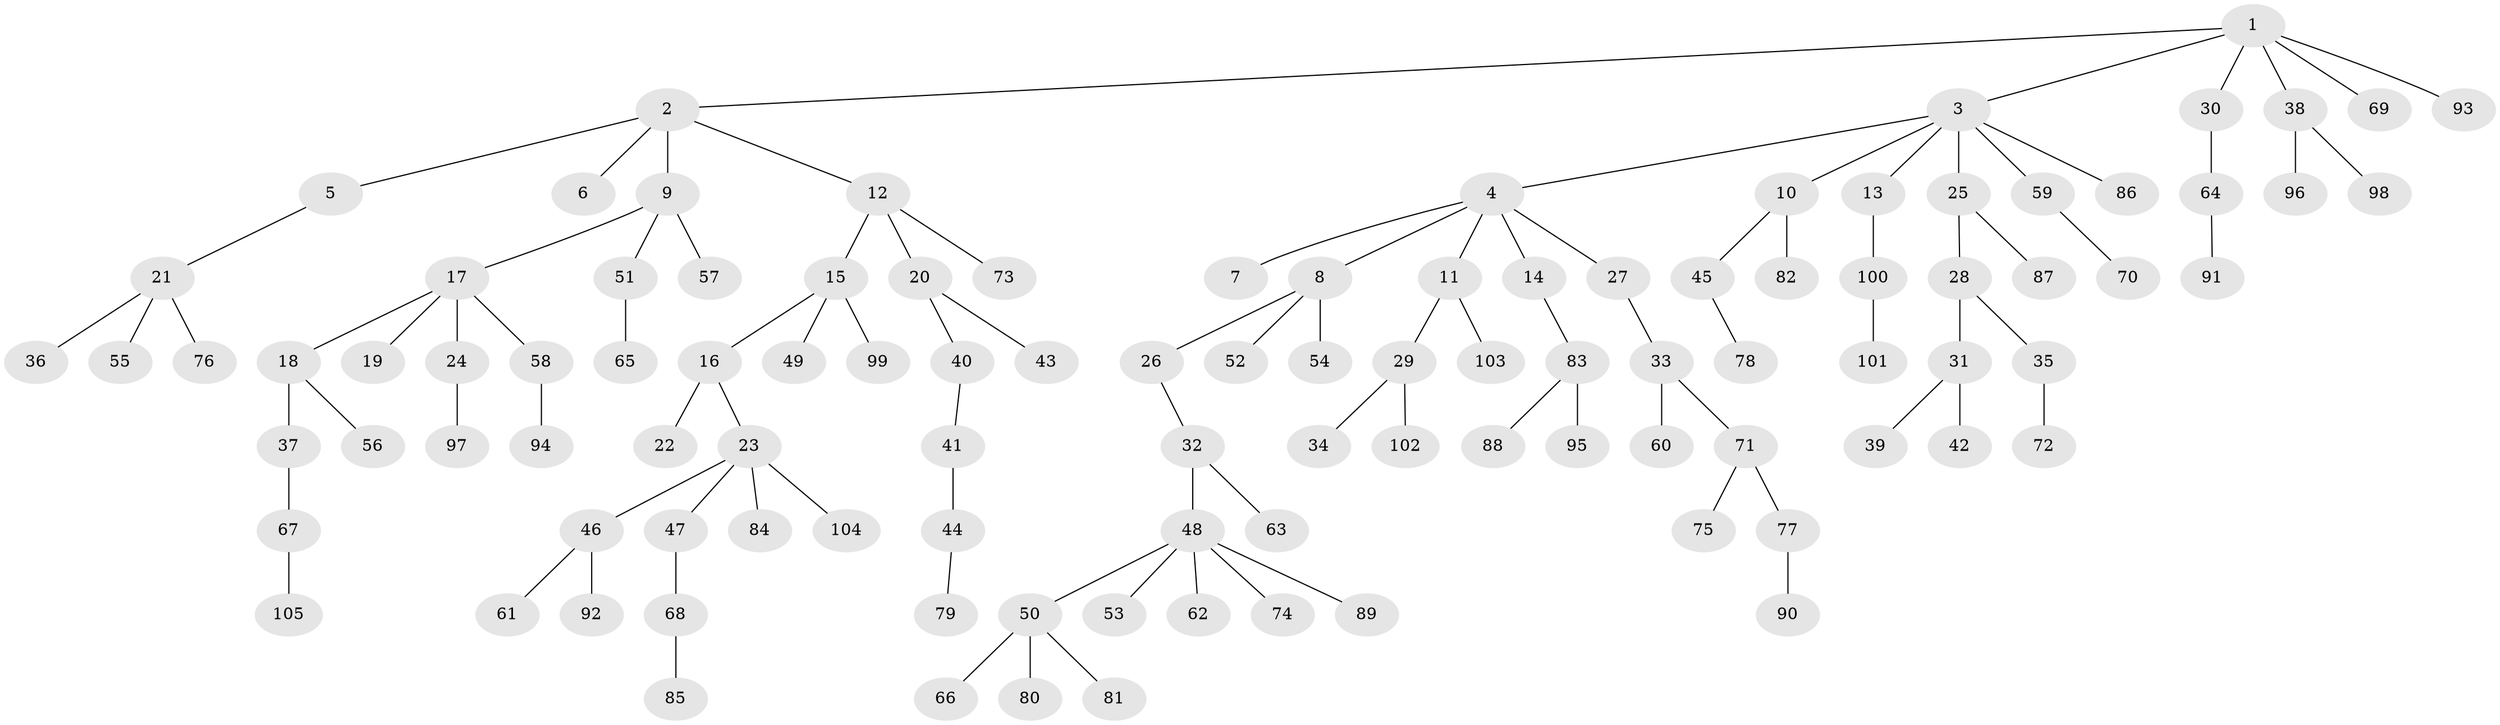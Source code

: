 // coarse degree distribution, {9: 0.014285714285714285, 8: 0.014285714285714285, 6: 0.014285714285714285, 4: 0.04285714285714286, 1: 0.5857142857142857, 3: 0.14285714285714285, 2: 0.15714285714285714, 5: 0.02857142857142857}
// Generated by graph-tools (version 1.1) at 2025/42/03/06/25 10:42:02]
// undirected, 105 vertices, 104 edges
graph export_dot {
graph [start="1"]
  node [color=gray90,style=filled];
  1;
  2;
  3;
  4;
  5;
  6;
  7;
  8;
  9;
  10;
  11;
  12;
  13;
  14;
  15;
  16;
  17;
  18;
  19;
  20;
  21;
  22;
  23;
  24;
  25;
  26;
  27;
  28;
  29;
  30;
  31;
  32;
  33;
  34;
  35;
  36;
  37;
  38;
  39;
  40;
  41;
  42;
  43;
  44;
  45;
  46;
  47;
  48;
  49;
  50;
  51;
  52;
  53;
  54;
  55;
  56;
  57;
  58;
  59;
  60;
  61;
  62;
  63;
  64;
  65;
  66;
  67;
  68;
  69;
  70;
  71;
  72;
  73;
  74;
  75;
  76;
  77;
  78;
  79;
  80;
  81;
  82;
  83;
  84;
  85;
  86;
  87;
  88;
  89;
  90;
  91;
  92;
  93;
  94;
  95;
  96;
  97;
  98;
  99;
  100;
  101;
  102;
  103;
  104;
  105;
  1 -- 2;
  1 -- 3;
  1 -- 30;
  1 -- 38;
  1 -- 69;
  1 -- 93;
  2 -- 5;
  2 -- 6;
  2 -- 9;
  2 -- 12;
  3 -- 4;
  3 -- 10;
  3 -- 13;
  3 -- 25;
  3 -- 59;
  3 -- 86;
  4 -- 7;
  4 -- 8;
  4 -- 11;
  4 -- 14;
  4 -- 27;
  5 -- 21;
  8 -- 26;
  8 -- 52;
  8 -- 54;
  9 -- 17;
  9 -- 51;
  9 -- 57;
  10 -- 45;
  10 -- 82;
  11 -- 29;
  11 -- 103;
  12 -- 15;
  12 -- 20;
  12 -- 73;
  13 -- 100;
  14 -- 83;
  15 -- 16;
  15 -- 49;
  15 -- 99;
  16 -- 22;
  16 -- 23;
  17 -- 18;
  17 -- 19;
  17 -- 24;
  17 -- 58;
  18 -- 37;
  18 -- 56;
  20 -- 40;
  20 -- 43;
  21 -- 36;
  21 -- 55;
  21 -- 76;
  23 -- 46;
  23 -- 47;
  23 -- 84;
  23 -- 104;
  24 -- 97;
  25 -- 28;
  25 -- 87;
  26 -- 32;
  27 -- 33;
  28 -- 31;
  28 -- 35;
  29 -- 34;
  29 -- 102;
  30 -- 64;
  31 -- 39;
  31 -- 42;
  32 -- 48;
  32 -- 63;
  33 -- 60;
  33 -- 71;
  35 -- 72;
  37 -- 67;
  38 -- 96;
  38 -- 98;
  40 -- 41;
  41 -- 44;
  44 -- 79;
  45 -- 78;
  46 -- 61;
  46 -- 92;
  47 -- 68;
  48 -- 50;
  48 -- 53;
  48 -- 62;
  48 -- 74;
  48 -- 89;
  50 -- 66;
  50 -- 80;
  50 -- 81;
  51 -- 65;
  58 -- 94;
  59 -- 70;
  64 -- 91;
  67 -- 105;
  68 -- 85;
  71 -- 75;
  71 -- 77;
  77 -- 90;
  83 -- 88;
  83 -- 95;
  100 -- 101;
}
